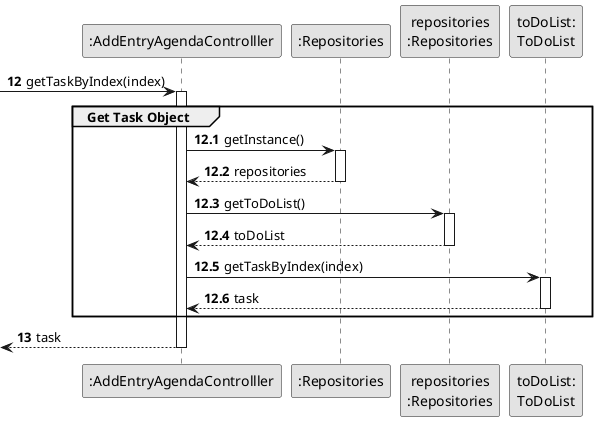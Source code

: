 @startuml
skinparam monochrome true
skinparam packageStyle rectangle
skinparam shadowing false

autonumber

'hide footbox

participant ":AddEntryAgendaControlller" as CTRL
participant ":Repositories" as REP
participant "repositories\n:Repositories" as REPS
participant "toDoList:\nToDoList" as toDoList

autonumber 12

 -> CTRL : getTaskByIndex(index)
autonumber 12.1
activate CTRL
    group Get Task Object

            CTRL -> REP: getInstance()
            activate REP

            REP --> CTRL: repositories
            deactivate REP

            CTRL -> REPS: getToDoList()
            activate REPS

            REPS --> CTRL: toDoList
            deactivate REPS

            CTRL -> toDoList: getTaskByIndex(index)
            activate toDoList

            toDoList --> CTRL: task
            deactivate toDoList

    end
    autonumber 13
    <-- CTRL  : task
deactivate CTRL

@enduml
